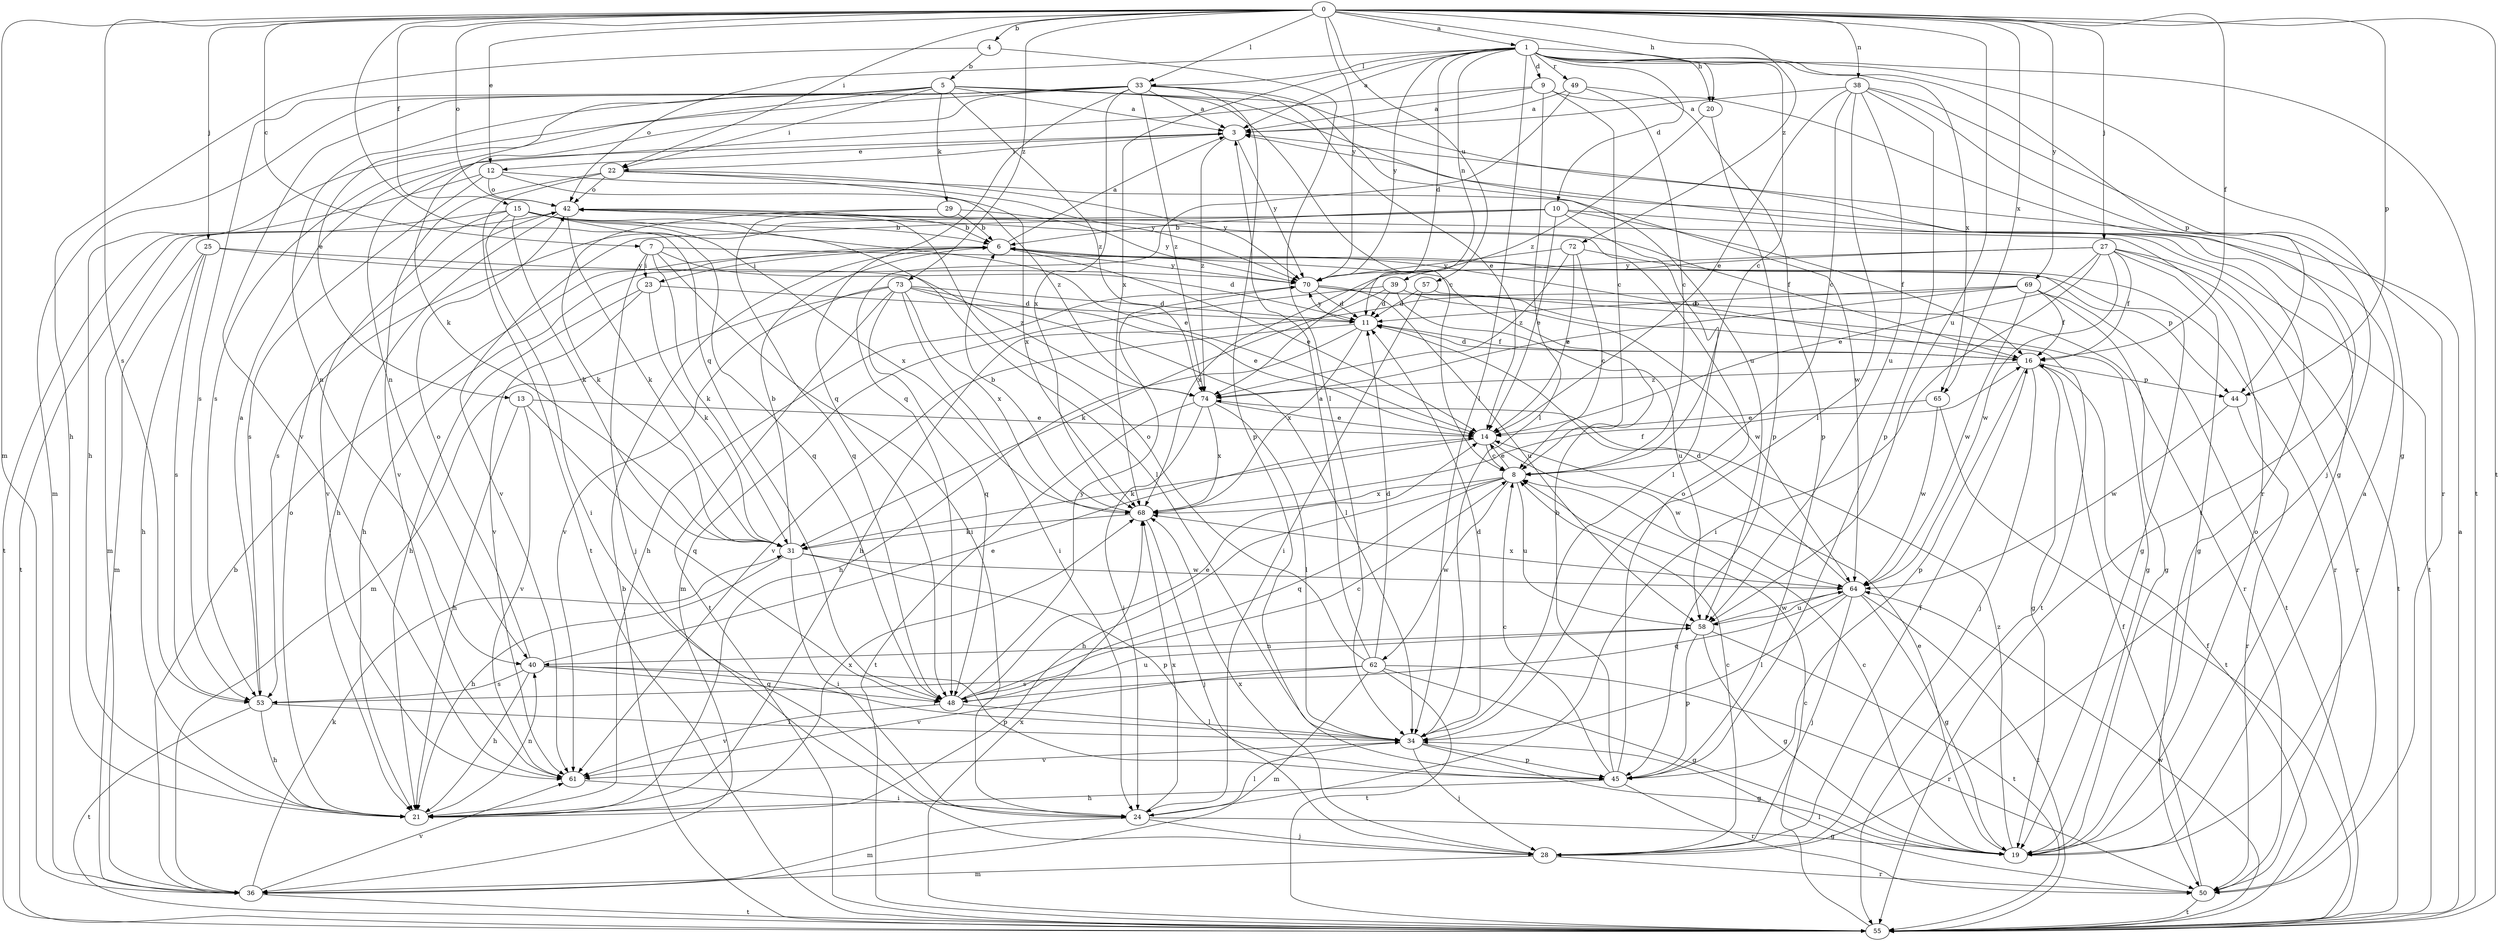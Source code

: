 strict digraph  {
0;
1;
3;
4;
5;
6;
7;
8;
9;
10;
11;
12;
13;
14;
15;
16;
19;
20;
21;
22;
23;
24;
25;
27;
28;
29;
31;
33;
34;
36;
38;
39;
40;
42;
44;
45;
48;
49;
50;
53;
55;
57;
58;
61;
62;
64;
65;
68;
69;
70;
72;
73;
74;
0 -> 1  [label=a];
0 -> 4  [label=b];
0 -> 7  [label=c];
0 -> 12  [label=e];
0 -> 15  [label=f];
0 -> 16  [label=f];
0 -> 20  [label=h];
0 -> 22  [label=i];
0 -> 25  [label=j];
0 -> 27  [label=j];
0 -> 33  [label=l];
0 -> 36  [label=m];
0 -> 38  [label=n];
0 -> 42  [label=o];
0 -> 44  [label=p];
0 -> 48  [label=q];
0 -> 53  [label=s];
0 -> 55  [label=t];
0 -> 57  [label=u];
0 -> 58  [label=u];
0 -> 65  [label=x];
0 -> 69  [label=y];
0 -> 70  [label=y];
0 -> 72  [label=z];
0 -> 73  [label=z];
1 -> 3  [label=a];
1 -> 8  [label=c];
1 -> 9  [label=d];
1 -> 10  [label=d];
1 -> 11  [label=d];
1 -> 19  [label=g];
1 -> 20  [label=h];
1 -> 33  [label=l];
1 -> 34  [label=l];
1 -> 39  [label=n];
1 -> 42  [label=o];
1 -> 44  [label=p];
1 -> 49  [label=r];
1 -> 55  [label=t];
1 -> 65  [label=x];
1 -> 68  [label=x];
1 -> 70  [label=y];
3 -> 12  [label=e];
3 -> 22  [label=i];
3 -> 70  [label=y];
3 -> 74  [label=z];
4 -> 5  [label=b];
4 -> 21  [label=h];
4 -> 34  [label=l];
5 -> 3  [label=a];
5 -> 8  [label=c];
5 -> 13  [label=e];
5 -> 19  [label=g];
5 -> 22  [label=i];
5 -> 29  [label=k];
5 -> 40  [label=n];
5 -> 50  [label=r];
5 -> 53  [label=s];
5 -> 61  [label=v];
5 -> 74  [label=z];
6 -> 3  [label=a];
6 -> 14  [label=e];
6 -> 21  [label=h];
6 -> 23  [label=i];
6 -> 44  [label=p];
6 -> 70  [label=y];
7 -> 11  [label=d];
7 -> 19  [label=g];
7 -> 23  [label=i];
7 -> 24  [label=i];
7 -> 28  [label=j];
7 -> 31  [label=k];
8 -> 14  [label=e];
8 -> 21  [label=h];
8 -> 48  [label=q];
8 -> 58  [label=u];
8 -> 62  [label=w];
8 -> 68  [label=x];
9 -> 3  [label=a];
9 -> 8  [label=c];
9 -> 34  [label=l];
9 -> 40  [label=n];
9 -> 55  [label=t];
10 -> 6  [label=b];
10 -> 14  [label=e];
10 -> 16  [label=f];
10 -> 34  [label=l];
10 -> 53  [label=s];
10 -> 55  [label=t];
10 -> 61  [label=v];
11 -> 16  [label=f];
11 -> 21  [label=h];
11 -> 61  [label=v];
11 -> 68  [label=x];
11 -> 70  [label=y];
12 -> 42  [label=o];
12 -> 53  [label=s];
12 -> 55  [label=t];
12 -> 70  [label=y];
12 -> 74  [label=z];
13 -> 14  [label=e];
13 -> 21  [label=h];
13 -> 48  [label=q];
13 -> 61  [label=v];
14 -> 8  [label=c];
14 -> 31  [label=k];
14 -> 64  [label=w];
15 -> 6  [label=b];
15 -> 14  [label=e];
15 -> 24  [label=i];
15 -> 31  [label=k];
15 -> 34  [label=l];
15 -> 48  [label=q];
15 -> 55  [label=t];
15 -> 61  [label=v];
15 -> 68  [label=x];
16 -> 6  [label=b];
16 -> 11  [label=d];
16 -> 19  [label=g];
16 -> 28  [label=j];
16 -> 44  [label=p];
16 -> 45  [label=p];
16 -> 74  [label=z];
19 -> 3  [label=a];
19 -> 8  [label=c];
19 -> 14  [label=e];
19 -> 42  [label=o];
19 -> 74  [label=z];
20 -> 45  [label=p];
20 -> 74  [label=z];
21 -> 40  [label=n];
21 -> 42  [label=o];
21 -> 68  [label=x];
22 -> 42  [label=o];
22 -> 55  [label=t];
22 -> 61  [label=v];
22 -> 64  [label=w];
22 -> 68  [label=x];
22 -> 70  [label=y];
23 -> 11  [label=d];
23 -> 21  [label=h];
23 -> 31  [label=k];
23 -> 61  [label=v];
24 -> 19  [label=g];
24 -> 28  [label=j];
24 -> 34  [label=l];
24 -> 36  [label=m];
24 -> 68  [label=x];
25 -> 21  [label=h];
25 -> 36  [label=m];
25 -> 53  [label=s];
25 -> 70  [label=y];
25 -> 74  [label=z];
27 -> 14  [label=e];
27 -> 16  [label=f];
27 -> 19  [label=g];
27 -> 24  [label=i];
27 -> 50  [label=r];
27 -> 55  [label=t];
27 -> 64  [label=w];
27 -> 68  [label=x];
27 -> 70  [label=y];
28 -> 8  [label=c];
28 -> 16  [label=f];
28 -> 36  [label=m];
28 -> 50  [label=r];
28 -> 68  [label=x];
29 -> 6  [label=b];
29 -> 31  [label=k];
29 -> 48  [label=q];
29 -> 70  [label=y];
31 -> 6  [label=b];
31 -> 21  [label=h];
31 -> 24  [label=i];
31 -> 45  [label=p];
31 -> 64  [label=w];
33 -> 3  [label=a];
33 -> 14  [label=e];
33 -> 21  [label=h];
33 -> 31  [label=k];
33 -> 36  [label=m];
33 -> 45  [label=p];
33 -> 48  [label=q];
33 -> 53  [label=s];
33 -> 58  [label=u];
33 -> 68  [label=x];
33 -> 74  [label=z];
34 -> 11  [label=d];
34 -> 19  [label=g];
34 -> 28  [label=j];
34 -> 45  [label=p];
34 -> 61  [label=v];
36 -> 6  [label=b];
36 -> 31  [label=k];
36 -> 55  [label=t];
36 -> 61  [label=v];
38 -> 3  [label=a];
38 -> 8  [label=c];
38 -> 14  [label=e];
38 -> 28  [label=j];
38 -> 34  [label=l];
38 -> 45  [label=p];
38 -> 50  [label=r];
38 -> 58  [label=u];
39 -> 11  [label=d];
39 -> 31  [label=k];
39 -> 36  [label=m];
39 -> 58  [label=u];
39 -> 64  [label=w];
40 -> 14  [label=e];
40 -> 21  [label=h];
40 -> 34  [label=l];
40 -> 42  [label=o];
40 -> 45  [label=p];
40 -> 48  [label=q];
40 -> 53  [label=s];
42 -> 6  [label=b];
42 -> 16  [label=f];
42 -> 21  [label=h];
42 -> 31  [label=k];
42 -> 36  [label=m];
44 -> 50  [label=r];
44 -> 64  [label=w];
45 -> 6  [label=b];
45 -> 8  [label=c];
45 -> 21  [label=h];
45 -> 42  [label=o];
45 -> 50  [label=r];
48 -> 8  [label=c];
48 -> 14  [label=e];
48 -> 34  [label=l];
48 -> 58  [label=u];
48 -> 61  [label=v];
48 -> 70  [label=y];
49 -> 3  [label=a];
49 -> 8  [label=c];
49 -> 45  [label=p];
49 -> 48  [label=q];
50 -> 16  [label=f];
50 -> 34  [label=l];
50 -> 55  [label=t];
53 -> 3  [label=a];
53 -> 21  [label=h];
53 -> 34  [label=l];
53 -> 55  [label=t];
55 -> 3  [label=a];
55 -> 6  [label=b];
55 -> 8  [label=c];
55 -> 16  [label=f];
55 -> 64  [label=w];
55 -> 68  [label=x];
57 -> 11  [label=d];
57 -> 19  [label=g];
57 -> 24  [label=i];
58 -> 19  [label=g];
58 -> 40  [label=n];
58 -> 45  [label=p];
58 -> 55  [label=t];
58 -> 64  [label=w];
61 -> 24  [label=i];
62 -> 3  [label=a];
62 -> 11  [label=d];
62 -> 19  [label=g];
62 -> 36  [label=m];
62 -> 42  [label=o];
62 -> 50  [label=r];
62 -> 53  [label=s];
62 -> 55  [label=t];
62 -> 61  [label=v];
64 -> 11  [label=d];
64 -> 19  [label=g];
64 -> 28  [label=j];
64 -> 34  [label=l];
64 -> 48  [label=q];
64 -> 55  [label=t];
64 -> 58  [label=u];
64 -> 68  [label=x];
65 -> 14  [label=e];
65 -> 55  [label=t];
65 -> 64  [label=w];
68 -> 6  [label=b];
68 -> 16  [label=f];
68 -> 28  [label=j];
68 -> 31  [label=k];
69 -> 11  [label=d];
69 -> 16  [label=f];
69 -> 19  [label=g];
69 -> 21  [label=h];
69 -> 55  [label=t];
69 -> 64  [label=w];
69 -> 74  [label=z];
70 -> 11  [label=d];
70 -> 21  [label=h];
70 -> 50  [label=r];
70 -> 55  [label=t];
70 -> 58  [label=u];
72 -> 8  [label=c];
72 -> 14  [label=e];
72 -> 50  [label=r];
72 -> 70  [label=y];
72 -> 74  [label=z];
73 -> 11  [label=d];
73 -> 14  [label=e];
73 -> 24  [label=i];
73 -> 34  [label=l];
73 -> 36  [label=m];
73 -> 48  [label=q];
73 -> 55  [label=t];
73 -> 61  [label=v];
73 -> 68  [label=x];
74 -> 14  [label=e];
74 -> 24  [label=i];
74 -> 34  [label=l];
74 -> 55  [label=t];
74 -> 68  [label=x];
}
